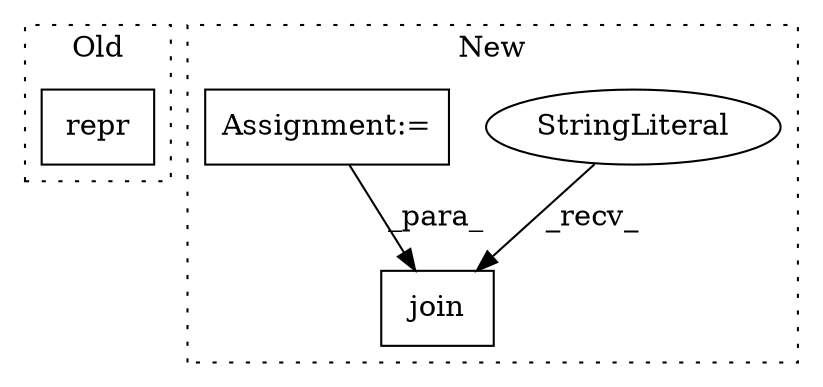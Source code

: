 digraph G {
subgraph cluster0 {
1 [label="repr" a="32" s="11023,11032" l="5,1" shape="box"];
label = "Old";
style="dotted";
}
subgraph cluster1 {
2 [label="join" a="32" s="11061,11224" l="14,-3" shape="box"];
3 [label="StringLiteral" a="45" s="11056" l="4" shape="ellipse"];
4 [label="Assignment:=" a="7" s="11170" l="48" shape="box"];
label = "New";
style="dotted";
}
3 -> 2 [label="_recv_"];
4 -> 2 [label="_para_"];
}